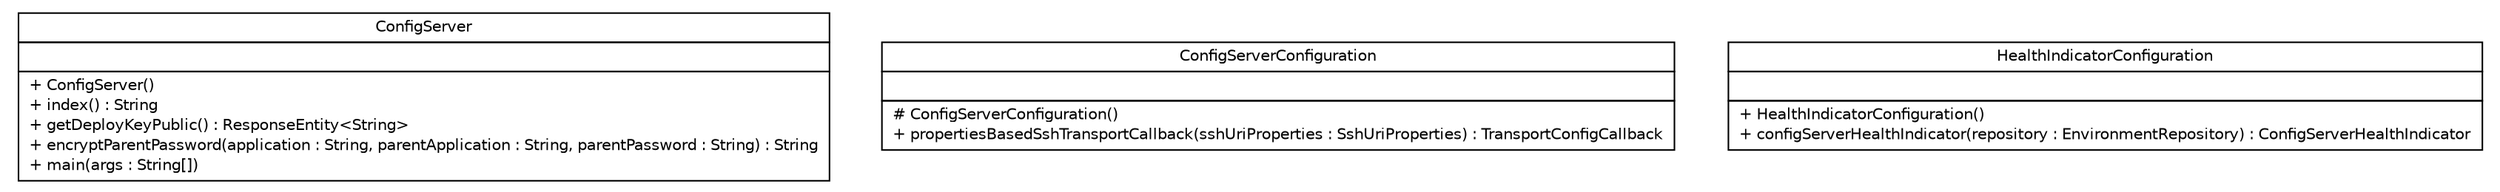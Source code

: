 #!/usr/local/bin/dot
#
# Class diagram 
# Generated by UMLGraph version R5_6-24-gf6e263 (http://www.umlgraph.org/)
#

digraph G {
	edge [fontname="Helvetica",fontsize=10,labelfontname="Helvetica",labelfontsize=10];
	node [fontname="Helvetica",fontsize=10,shape=plaintext];
	nodesep=0.25;
	ranksep=0.5;
	// cn.home1.cloud.config.server.ConfigServer
	c59 [label=<<table title="cn.home1.cloud.config.server.ConfigServer" border="0" cellborder="1" cellspacing="0" cellpadding="2" port="p" href="./ConfigServer.html">
		<tr><td><table border="0" cellspacing="0" cellpadding="1">
<tr><td align="center" balign="center"> ConfigServer </td></tr>
		</table></td></tr>
		<tr><td><table border="0" cellspacing="0" cellpadding="1">
<tr><td align="left" balign="left">  </td></tr>
		</table></td></tr>
		<tr><td><table border="0" cellspacing="0" cellpadding="1">
<tr><td align="left" balign="left"> + ConfigServer() </td></tr>
<tr><td align="left" balign="left"> + index() : String </td></tr>
<tr><td align="left" balign="left"> + getDeployKeyPublic() : ResponseEntity&lt;String&gt; </td></tr>
<tr><td align="left" balign="left"> + encryptParentPassword(application : String, parentApplication : String, parentPassword : String) : String </td></tr>
<tr><td align="left" balign="left"> + main(args : String[]) </td></tr>
		</table></td></tr>
		</table>>, URL="./ConfigServer.html", fontname="Helvetica", fontcolor="black", fontsize=10.0];
	// cn.home1.cloud.config.server.ConfigServer.ConfigServerConfiguration
	c60 [label=<<table title="cn.home1.cloud.config.server.ConfigServer.ConfigServerConfiguration" border="0" cellborder="1" cellspacing="0" cellpadding="2" port="p" href="./ConfigServer.ConfigServerConfiguration.html">
		<tr><td><table border="0" cellspacing="0" cellpadding="1">
<tr><td align="center" balign="center"> ConfigServerConfiguration </td></tr>
		</table></td></tr>
		<tr><td><table border="0" cellspacing="0" cellpadding="1">
<tr><td align="left" balign="left">  </td></tr>
		</table></td></tr>
		<tr><td><table border="0" cellspacing="0" cellpadding="1">
<tr><td align="left" balign="left"> # ConfigServerConfiguration() </td></tr>
<tr><td align="left" balign="left"> + propertiesBasedSshTransportCallback(sshUriProperties : SshUriProperties) : TransportConfigCallback </td></tr>
		</table></td></tr>
		</table>>, URL="./ConfigServer.ConfigServerConfiguration.html", fontname="Helvetica", fontcolor="black", fontsize=10.0];
	// cn.home1.cloud.config.server.ConfigServer.HealthIndicatorConfiguration
	c61 [label=<<table title="cn.home1.cloud.config.server.ConfigServer.HealthIndicatorConfiguration" border="0" cellborder="1" cellspacing="0" cellpadding="2" port="p" href="./ConfigServer.HealthIndicatorConfiguration.html">
		<tr><td><table border="0" cellspacing="0" cellpadding="1">
<tr><td align="center" balign="center"> HealthIndicatorConfiguration </td></tr>
		</table></td></tr>
		<tr><td><table border="0" cellspacing="0" cellpadding="1">
<tr><td align="left" balign="left">  </td></tr>
		</table></td></tr>
		<tr><td><table border="0" cellspacing="0" cellpadding="1">
<tr><td align="left" balign="left"> + HealthIndicatorConfiguration() </td></tr>
<tr><td align="left" balign="left"> + configServerHealthIndicator(repository : EnvironmentRepository) : ConfigServerHealthIndicator </td></tr>
		</table></td></tr>
		</table>>, URL="./ConfigServer.HealthIndicatorConfiguration.html", fontname="Helvetica", fontcolor="black", fontsize=10.0];
}

